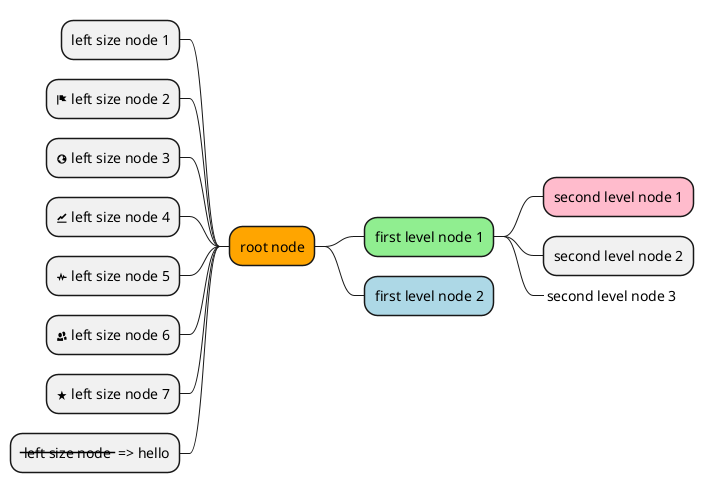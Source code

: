 @startmindmap
*[#Orange] root node
**[#lightgreen] first level node 1
***[#FFBBCC] second level node 1
*** second level node 2
***_ second level node 3
**[#lightblue] first level node 2

left side

** left size node 1
** <&flag> left size node 2
** <&globe> left size node 3
** <&graph> left size node 4
** <&pulse> left size node 5
** <&people> left size node 6
** <&star> left size node 7
** <s> left size node </s> => hello

@endmindmap
